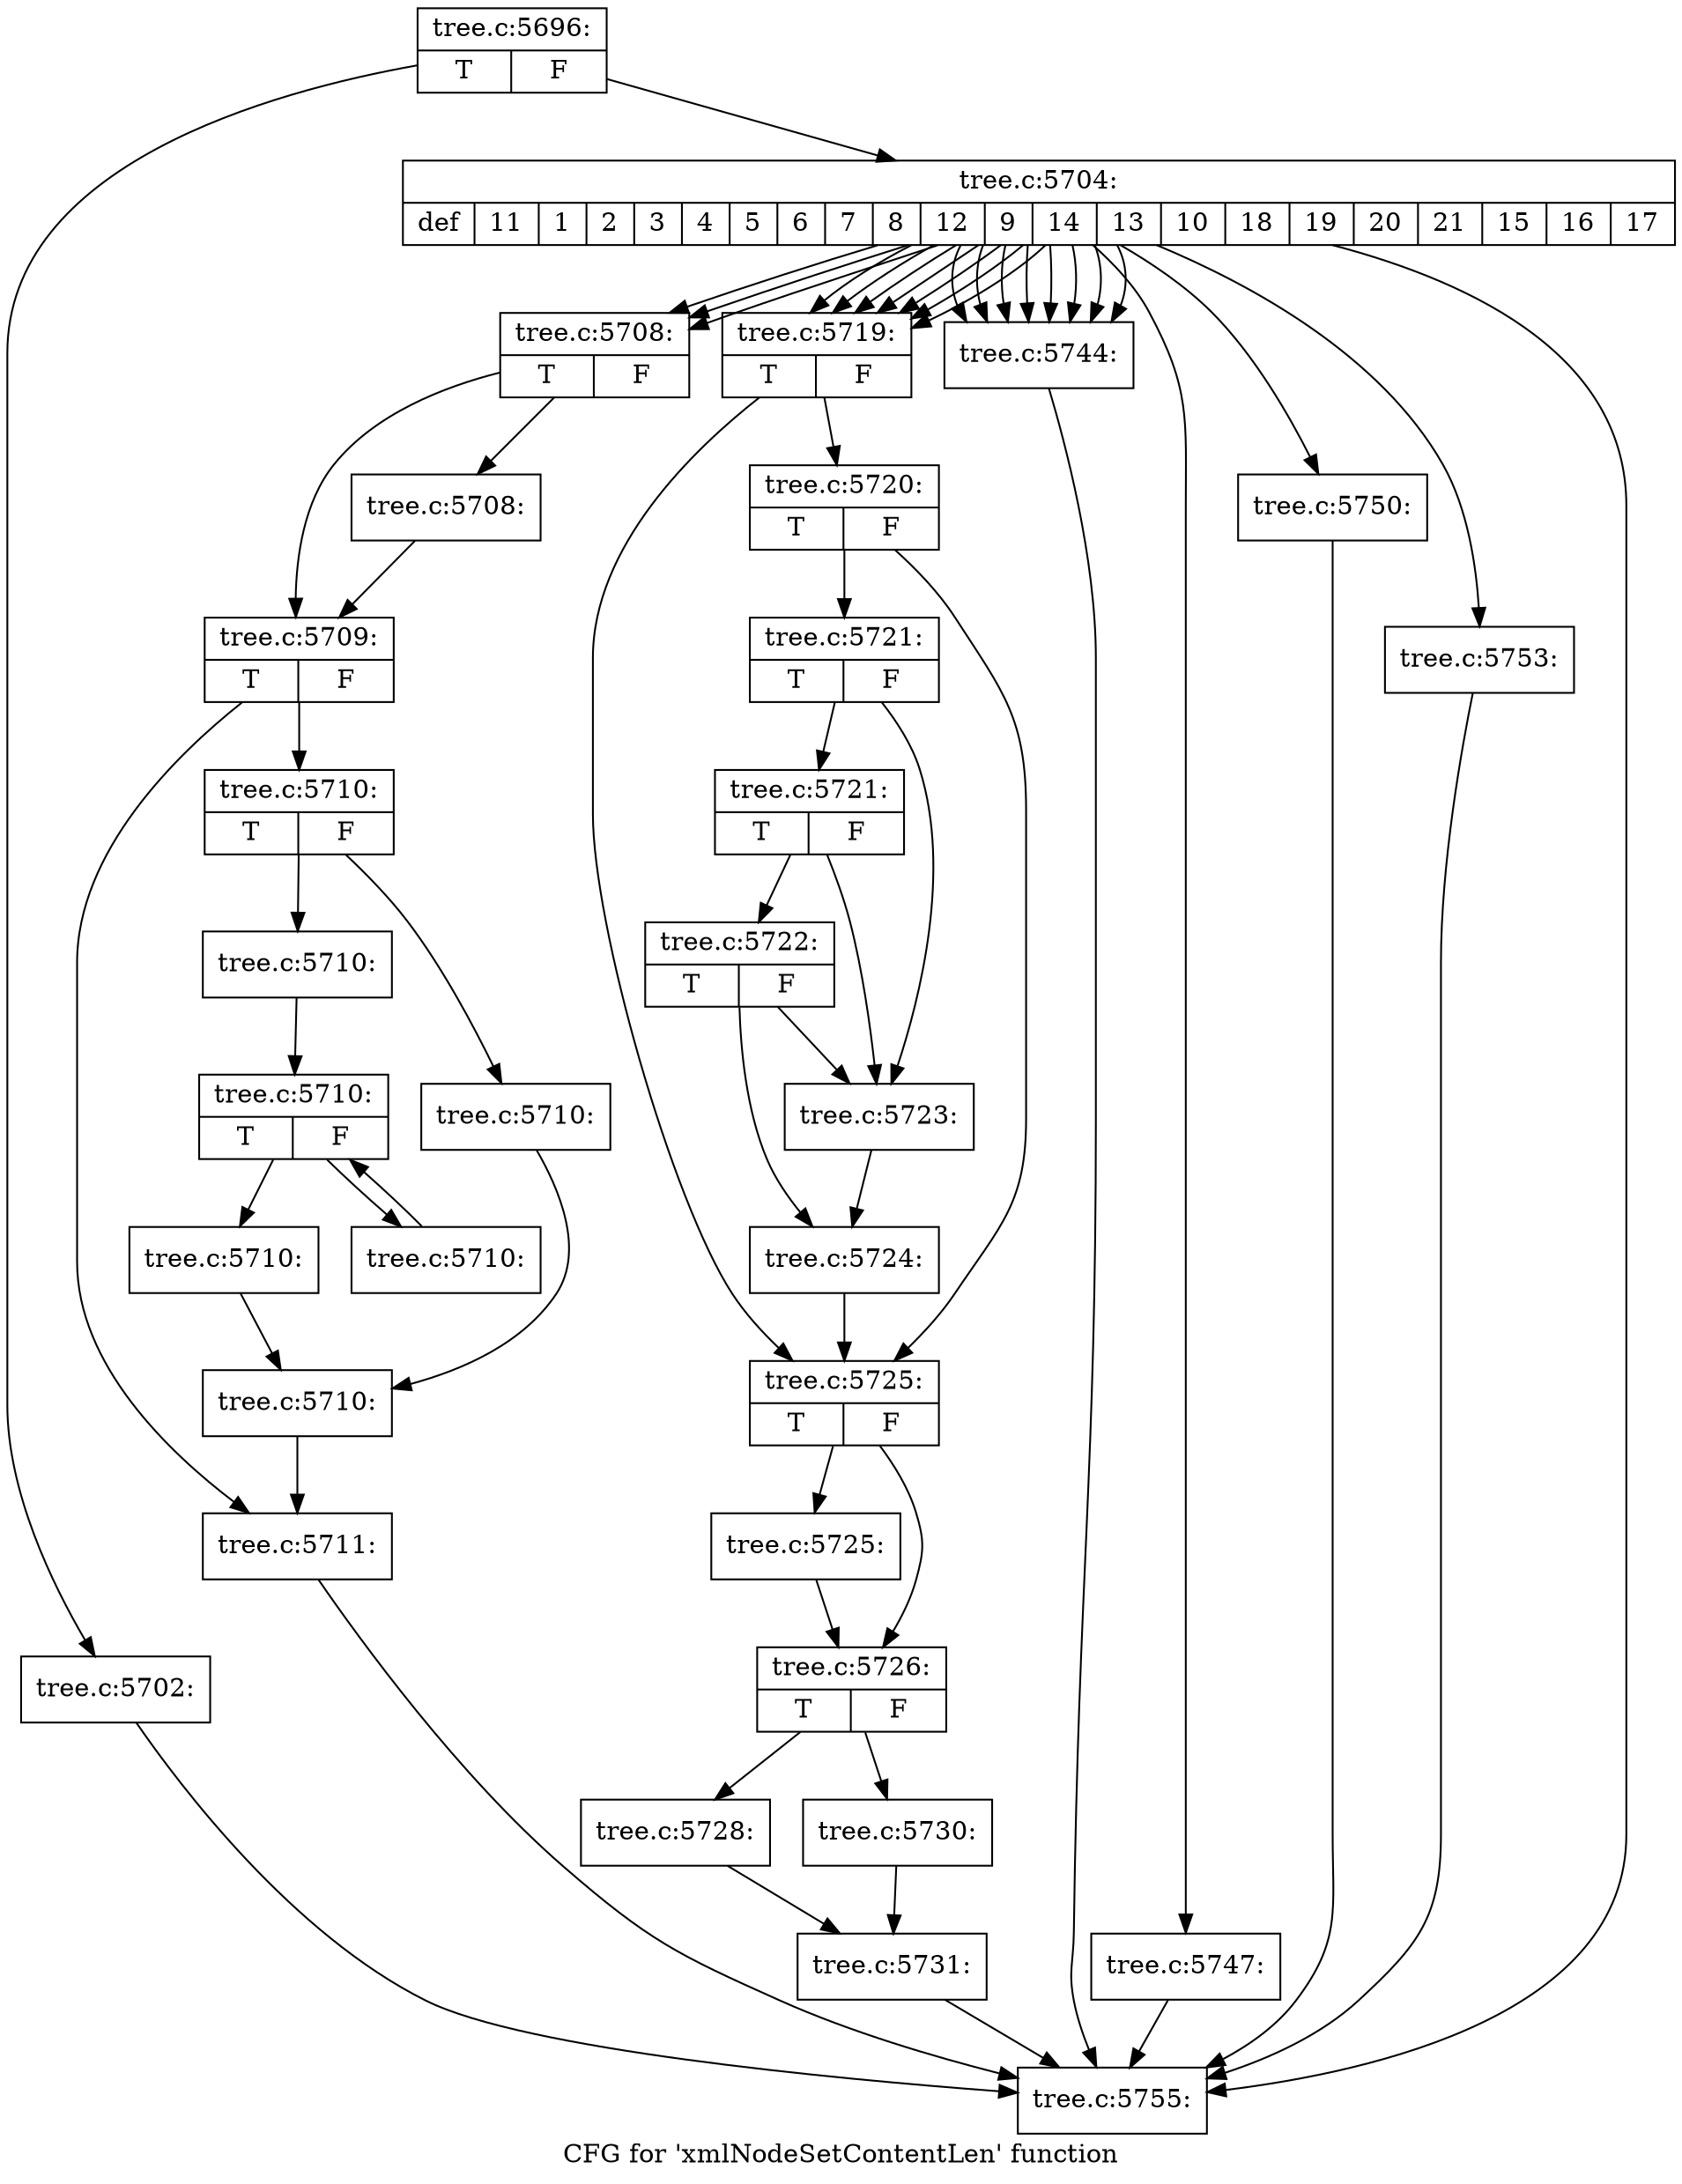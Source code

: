 digraph "CFG for 'xmlNodeSetContentLen' function" {
	label="CFG for 'xmlNodeSetContentLen' function";

	Node0x457e240 [shape=record,label="{tree.c:5696:|{<s0>T|<s1>F}}"];
	Node0x457e240 -> Node0x43153e0;
	Node0x457e240 -> Node0x4315430;
	Node0x43153e0 [shape=record,label="{tree.c:5702:}"];
	Node0x43153e0 -> Node0x43157c0;
	Node0x4315430 [shape=record,label="{tree.c:5704:|{<s0>def|<s1>11|<s2>1|<s3>2|<s4>3|<s5>4|<s6>5|<s7>6|<s8>7|<s9>8|<s10>12|<s11>9|<s12>14|<s13>13|<s14>10|<s15>18|<s16>19|<s17>20|<s18>21|<s19>15|<s20>16|<s21>17}}"];
	Node0x4315430 -> Node0x43157c0;
	Node0x4315430 -> Node0x4315d10;
	Node0x4315430 -> Node0x4315d10;
	Node0x4315430 -> Node0x4315d10;
	Node0x4315430 -> Node0x436c800;
	Node0x4315430 -> Node0x436c800;
	Node0x4315430 -> Node0x436c800;
	Node0x4315430 -> Node0x436c800;
	Node0x4315430 -> Node0x436c800;
	Node0x4315430 -> Node0x436c800;
	Node0x4315430 -> Node0x436c800;
	Node0x4315430 -> Node0x4596540;
	Node0x4315430 -> Node0x4596540;
	Node0x4315430 -> Node0x4596540;
	Node0x4315430 -> Node0x4596540;
	Node0x4315430 -> Node0x4596540;
	Node0x4315430 -> Node0x4596540;
	Node0x4315430 -> Node0x4596540;
	Node0x4315430 -> Node0x4596540;
	Node0x4315430 -> Node0x4315b10;
	Node0x4315430 -> Node0x4315bf0;
	Node0x4315430 -> Node0x4596c30;
	Node0x4315d10 [shape=record,label="{tree.c:5708:|{<s0>T|<s1>F}}"];
	Node0x4315d10 -> Node0x4315e00;
	Node0x4315d10 -> Node0x4315e50;
	Node0x4315e00 [shape=record,label="{tree.c:5708:}"];
	Node0x4315e00 -> Node0x4315e50;
	Node0x4315e50 [shape=record,label="{tree.c:5709:|{<s0>T|<s1>F}}"];
	Node0x4315e50 -> Node0x458ee80;
	Node0x4315e50 -> Node0x458eed0;
	Node0x458ee80 [shape=record,label="{tree.c:5710:|{<s0>T|<s1>F}}"];
	Node0x458ee80 -> Node0x458f5c0;
	Node0x458ee80 -> Node0x458f660;
	Node0x458f5c0 [shape=record,label="{tree.c:5710:}"];
	Node0x458f5c0 -> Node0x458f610;
	Node0x458f660 [shape=record,label="{tree.c:5710:}"];
	Node0x458f660 -> Node0x458fb10;
	Node0x458fb10 [shape=record,label="{tree.c:5710:|{<s0>T|<s1>F}}"];
	Node0x458fb10 -> Node0x458ff40;
	Node0x458fb10 -> Node0x458fd00;
	Node0x458ff40 [shape=record,label="{tree.c:5710:}"];
	Node0x458ff40 -> Node0x458fb10;
	Node0x458fd00 [shape=record,label="{tree.c:5710:}"];
	Node0x458fd00 -> Node0x458f610;
	Node0x458f610 [shape=record,label="{tree.c:5710:}"];
	Node0x458f610 -> Node0x458eed0;
	Node0x458eed0 [shape=record,label="{tree.c:5711:}"];
	Node0x458eed0 -> Node0x43157c0;
	Node0x436c800 [shape=record,label="{tree.c:5719:|{<s0>T|<s1>F}}"];
	Node0x436c800 -> Node0x436c990;
	Node0x436c800 -> Node0x436c940;
	Node0x436c990 [shape=record,label="{tree.c:5720:|{<s0>T|<s1>F}}"];
	Node0x436c990 -> Node0x436c8f0;
	Node0x436c990 -> Node0x436c940;
	Node0x436c8f0 [shape=record,label="{tree.c:5721:|{<s0>T|<s1>F}}"];
	Node0x436c8f0 -> Node0x436d520;
	Node0x436c8f0 -> Node0x436d400;
	Node0x436d520 [shape=record,label="{tree.c:5721:|{<s0>T|<s1>F}}"];
	Node0x436d520 -> Node0x436d4a0;
	Node0x436d520 -> Node0x436d400;
	Node0x436d4a0 [shape=record,label="{tree.c:5722:|{<s0>T|<s1>F}}"];
	Node0x436d4a0 -> Node0x436d450;
	Node0x436d4a0 -> Node0x436d400;
	Node0x436d400 [shape=record,label="{tree.c:5723:}"];
	Node0x436d400 -> Node0x436d450;
	Node0x436d450 [shape=record,label="{tree.c:5724:}"];
	Node0x436d450 -> Node0x436c940;
	Node0x436c940 [shape=record,label="{tree.c:5725:|{<s0>T|<s1>F}}"];
	Node0x436c940 -> Node0x4594970;
	Node0x436c940 -> Node0x45949c0;
	Node0x4594970 [shape=record,label="{tree.c:5725:}"];
	Node0x4594970 -> Node0x45949c0;
	Node0x45949c0 [shape=record,label="{tree.c:5726:|{<s0>T|<s1>F}}"];
	Node0x45949c0 -> Node0x4595540;
	Node0x45949c0 -> Node0x45955e0;
	Node0x4595540 [shape=record,label="{tree.c:5728:}"];
	Node0x4595540 -> Node0x4595590;
	Node0x45955e0 [shape=record,label="{tree.c:5730:}"];
	Node0x45955e0 -> Node0x4595590;
	Node0x4595590 [shape=record,label="{tree.c:5731:}"];
	Node0x4595590 -> Node0x43157c0;
	Node0x4596540 [shape=record,label="{tree.c:5744:}"];
	Node0x4596540 -> Node0x43157c0;
	Node0x4315b10 [shape=record,label="{tree.c:5747:}"];
	Node0x4315b10 -> Node0x43157c0;
	Node0x4315bf0 [shape=record,label="{tree.c:5750:}"];
	Node0x4315bf0 -> Node0x43157c0;
	Node0x4596c30 [shape=record,label="{tree.c:5753:}"];
	Node0x4596c30 -> Node0x43157c0;
	Node0x43157c0 [shape=record,label="{tree.c:5755:}"];
}
